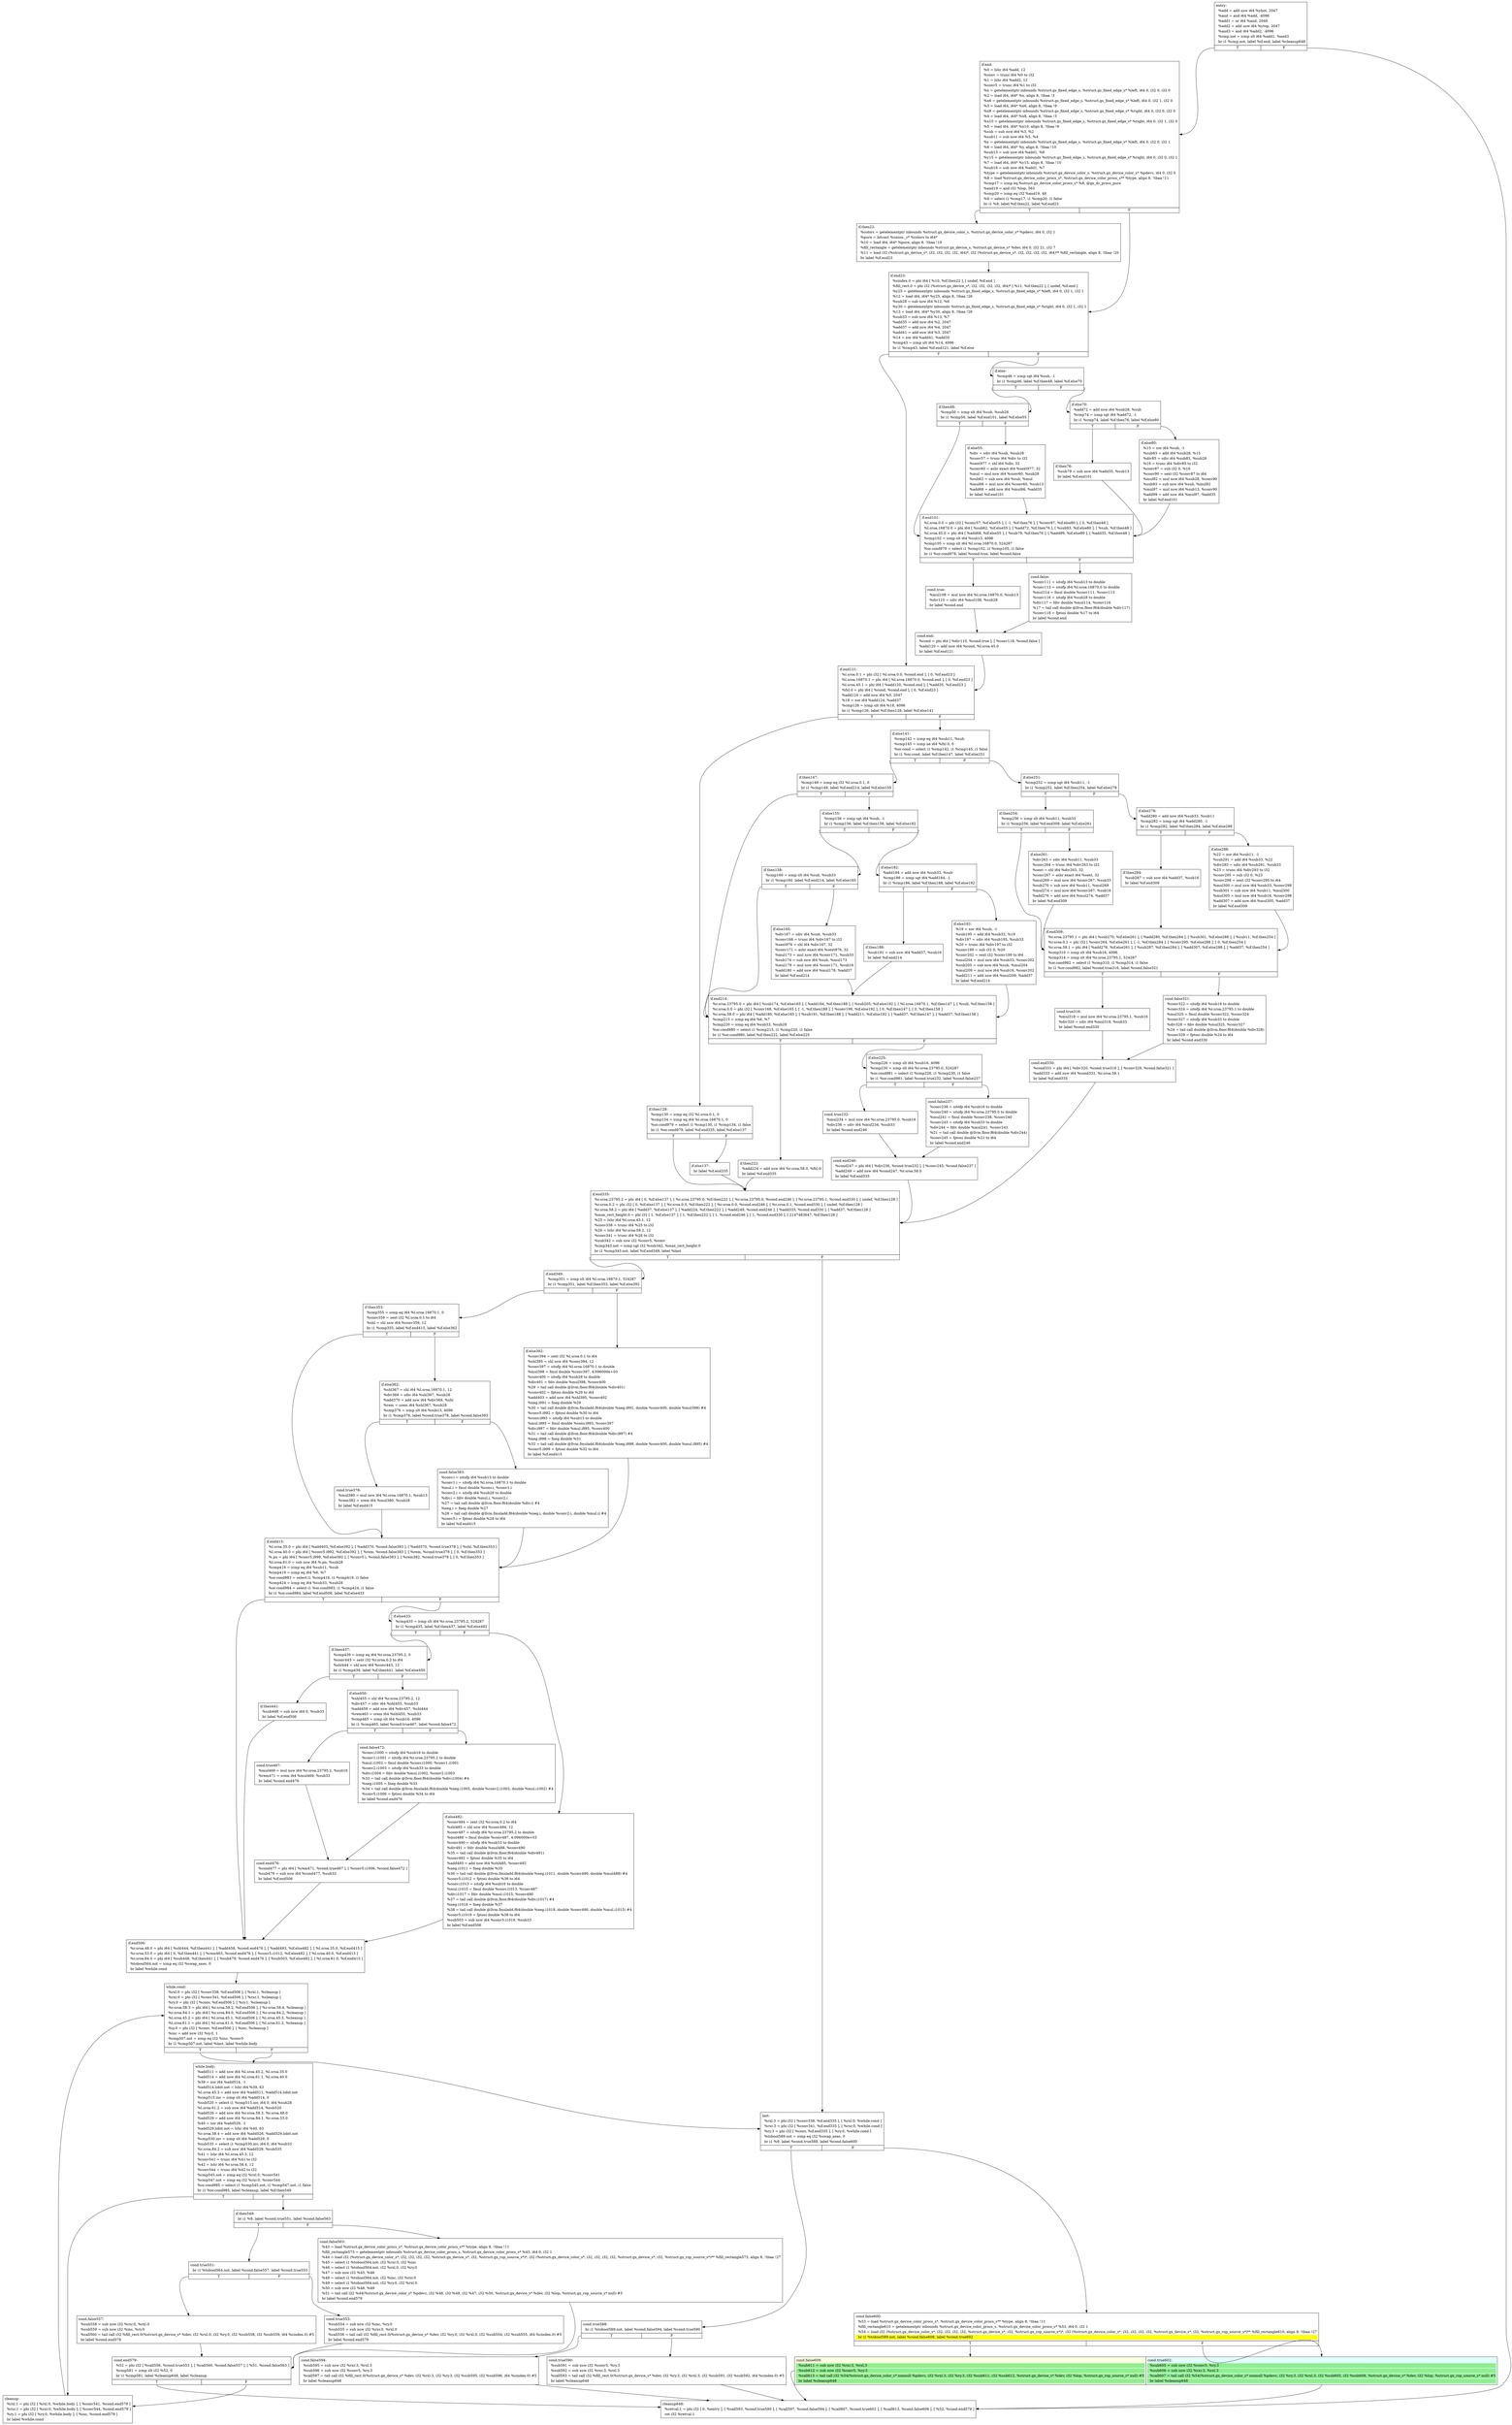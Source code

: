 digraph {
m_bb0 [shape = none, label  = <<table border="0" cellspacing="0">
<tr><td port="f1" border="1" colspan="2"><table bgcolor="LightYellow" border="0">
<tr><td align="left">cond.false608:</td></tr>
<tr><td bgcolor="lightgreen" align="left">  %sub611 = sub nsw i32 %rxr.3, %rxl.3</td></tr>
<tr><td bgcolor="lightgreen" align="left">  %sub612 = sub nsw i32 %conv5, %ry.3</td></tr>
<tr><td bgcolor="lightgreen" align="left">  %call613 = tail call i32 %54(%struct.gx_device_color_s* nonnull %pdevc, i32 %rxl.3, i32 %ry.3, i32 %sub611, i32 %sub612, %struct.gx_device_s* %dev, i32 %lop, %struct.gx_rop_source_s* null) #5</td></tr>
<tr><td bgcolor="lightgreen" align="left">  br label %cleanup648</td></tr>
</table>
</td>
<td port="f2" border="1" colspan="2"><table bgcolor="LightCyan" border="0">
<tr><td align="left">cond.true602:</td></tr>
<tr><td bgcolor="lightgreen" align="left">  %sub605 = sub nsw i32 %conv5, %ry.3</td></tr>
<tr><td bgcolor="lightgreen" align="left">  %sub606 = sub nsw i32 %rxr.3, %rxl.3</td></tr>
<tr><td bgcolor="lightgreen" align="left">  %call607 = tail call i32 %54(%struct.gx_device_color_s* nonnull %pdevc, i32 %ry.3, i32 %rxl.3, i32 %sub605, i32 %sub606, %struct.gx_device_s* %dev, i32 %lop, %struct.gx_rop_source_s* null) #5</td></tr>
<tr><td bgcolor="lightgreen" align="left">  br label %cleanup648</td></tr>
</table>
</td></tr>
</table>> ]
f_bb0 [shape = none, label  = <<table  border="0" cellspacing="0">
<tr><td port="f" border="1" colspan="2"><table border="0">
<tr><td align="left">entry:</td></tr>
<tr><td align="left">  %add = add nsw i64 %ybot, 2047</td></tr>
<tr><td align="left">  %and = and i64 %add, -4096</td></tr>
<tr><td align="left">  %add1 = or i64 %and, 2048</td></tr>
<tr><td align="left">  %add2 = add nsw i64 %ytop, 2047</td></tr>
<tr><td align="left">  %and3 = and i64 %add2, -4096</td></tr>
<tr><td align="left">  %cmp.not = icmp slt i64 %add1, %and3</td></tr>
<tr><td align="left">  br i1 %cmp.not, label %if.end, label %cleanup648</td></tr>
</table>
</td></tr>
<tr><td border="1" port="fT">T</td><td border="1" port="fF">F</td></tr>
</table>> ]
f_bb1 [shape = none, label  = <<table  border="0" cellspacing="0">
<tr><td port="f" border="1" colspan="2"><table border="0">
<tr><td align="left">if.end:</td></tr>
<tr><td align="left">  %0 = lshr i64 %add, 12</td></tr>
<tr><td align="left">  %conv = trunc i64 %0 to i32</td></tr>
<tr><td align="left">  %1 = lshr i64 %add2, 12</td></tr>
<tr><td align="left">  %conv5 = trunc i64 %1 to i32</td></tr>
<tr><td align="left">  %x = getelementptr inbounds %struct.gs_fixed_edge_s, %struct.gs_fixed_edge_s* %left, i64 0, i32 0, i32 0</td></tr>
<tr><td align="left">  %2 = load i64, i64* %x, align 8, !tbaa !3</td></tr>
<tr><td align="left">  %x6 = getelementptr inbounds %struct.gs_fixed_edge_s, %struct.gs_fixed_edge_s* %left, i64 0, i32 1, i32 0</td></tr>
<tr><td align="left">  %3 = load i64, i64* %x6, align 8, !tbaa !9</td></tr>
<tr><td align="left">  %x8 = getelementptr inbounds %struct.gs_fixed_edge_s, %struct.gs_fixed_edge_s* %right, i64 0, i32 0, i32 0</td></tr>
<tr><td align="left">  %4 = load i64, i64* %x8, align 8, !tbaa !3</td></tr>
<tr><td align="left">  %x10 = getelementptr inbounds %struct.gs_fixed_edge_s, %struct.gs_fixed_edge_s* %right, i64 0, i32 1, i32 0</td></tr>
<tr><td align="left">  %5 = load i64, i64* %x10, align 8, !tbaa !9</td></tr>
<tr><td align="left">  %sub = sub nsw i64 %3, %2</td></tr>
<tr><td align="left">  %sub11 = sub nsw i64 %5, %4</td></tr>
<tr><td align="left">  %y = getelementptr inbounds %struct.gs_fixed_edge_s, %struct.gs_fixed_edge_s* %left, i64 0, i32 0, i32 1</td></tr>
<tr><td align="left">  %6 = load i64, i64* %y, align 8, !tbaa !10</td></tr>
<tr><td align="left">  %sub13 = sub nsw i64 %add1, %6</td></tr>
<tr><td align="left">  %y15 = getelementptr inbounds %struct.gs_fixed_edge_s, %struct.gs_fixed_edge_s* %right, i64 0, i32 0, i32 1</td></tr>
<tr><td align="left">  %7 = load i64, i64* %y15, align 8, !tbaa !10</td></tr>
<tr><td align="left">  %sub16 = sub nsw i64 %add1, %7</td></tr>
<tr><td align="left">  %type = getelementptr inbounds %struct.gx_device_color_s, %struct.gx_device_color_s* %pdevc, i64 0, i32 0</td></tr>
<tr><td align="left">  %8 = load %struct.gx_device_color_procs_s*, %struct.gx_device_color_procs_s** %type, align 8, !tbaa !11</td></tr>
<tr><td align="left">  %cmp17 = icmp eq %struct.gx_device_color_procs_s* %8, @gx_dc_procs_pure</td></tr>
<tr><td align="left">  %and19 = and i32 %lop, 563</td></tr>
<tr><td align="left">  %cmp20 = icmp eq i32 %and19, 48</td></tr>
<tr><td align="left">  %9 = select i1 %cmp17, i1 %cmp20, i1 false</td></tr>
<tr><td align="left">  br i1 %9, label %if.then22, label %if.end23</td></tr>
</table>
</td></tr>
<tr><td border="1" port="fT">T</td><td border="1" port="fF">F</td></tr>
</table>> ]
f_bb2 [shape = none, label  = <<table  border="0" cellspacing="0">
<tr><td port="f" border="1"><table border="0">
<tr><td align="left">if.then22:</td></tr>
<tr><td align="left">  %colors = getelementptr inbounds %struct.gx_device_color_s, %struct.gx_device_color_s* %pdevc, i64 0, i32 1</td></tr>
<tr><td align="left">  %pure = bitcast %union._c* %colors to i64*</td></tr>
<tr><td align="left">  %10 = load i64, i64* %pure, align 8, !tbaa !19</td></tr>
<tr><td align="left">  %fill_rectangle = getelementptr inbounds %struct.gx_device_s, %struct.gx_device_s* %dev, i64 0, i32 21, i32 7</td></tr>
<tr><td align="left">  %11 = load i32 (%struct.gx_device_s*, i32, i32, i32, i32, i64)*, i32 (%struct.gx_device_s*, i32, i32, i32, i32, i64)** %fill_rectangle, align 8, !tbaa !20</td></tr>
<tr><td align="left">  br label %if.end23</td></tr>
</table>
</td></tr>
</table>> ]
f_bb3 [shape = none, label  = <<table  border="0" cellspacing="0">
<tr><td port="f" border="1" colspan="2"><table border="0">
<tr><td align="left">if.end23:</td></tr>
<tr><td align="left">  %cindex.0 = phi i64 [ %10, %if.then22 ], [ undef, %if.end ]</td></tr>
<tr><td align="left">  %fill_rect.0 = phi i32 (%struct.gx_device_s*, i32, i32, i32, i32, i64)* [ %11, %if.then22 ], [ undef, %if.end ]</td></tr>
<tr><td align="left">  %y25 = getelementptr inbounds %struct.gs_fixed_edge_s, %struct.gs_fixed_edge_s* %left, i64 0, i32 1, i32 1</td></tr>
<tr><td align="left">  %12 = load i64, i64* %y25, align 8, !tbaa !26</td></tr>
<tr><td align="left">  %sub28 = sub nsw i64 %12, %6</td></tr>
<tr><td align="left">  %y30 = getelementptr inbounds %struct.gs_fixed_edge_s, %struct.gs_fixed_edge_s* %right, i64 0, i32 1, i32 1</td></tr>
<tr><td align="left">  %13 = load i64, i64* %y30, align 8, !tbaa !26</td></tr>
<tr><td align="left">  %sub33 = sub nsw i64 %13, %7</td></tr>
<tr><td align="left">  %add35 = add nsw i64 %2, 2047</td></tr>
<tr><td align="left">  %add37 = add nsw i64 %4, 2047</td></tr>
<tr><td align="left">  %add41 = add nsw i64 %3, 2047</td></tr>
<tr><td align="left">  %14 = xor i64 %add41, %add35</td></tr>
<tr><td align="left">  %cmp43 = icmp ult i64 %14, 4096</td></tr>
<tr><td align="left">  br i1 %cmp43, label %if.end121, label %if.else</td></tr>
</table>
</td></tr>
<tr><td border="1" port="fT">T</td><td border="1" port="fF">F</td></tr>
</table>> ]
f_bb4 [shape = none, label  = <<table  border="0" cellspacing="0">
<tr><td port="f" border="1" colspan="2"><table border="0">
<tr><td align="left">if.else:</td></tr>
<tr><td align="left">  %cmp46 = icmp sgt i64 %sub, -1</td></tr>
<tr><td align="left">  br i1 %cmp46, label %if.then48, label %if.else70</td></tr>
</table>
</td></tr>
<tr><td border="1" port="fT">T</td><td border="1" port="fF">F</td></tr>
</table>> ]
f_bb5 [shape = none, label  = <<table  border="0" cellspacing="0">
<tr><td port="f" border="1" colspan="2"><table border="0">
<tr><td align="left">if.then48:</td></tr>
<tr><td align="left">  %cmp50 = icmp slt i64 %sub, %sub28</td></tr>
<tr><td align="left">  br i1 %cmp50, label %if.end101, label %if.else55</td></tr>
</table>
</td></tr>
<tr><td border="1" port="fT">T</td><td border="1" port="fF">F</td></tr>
</table>> ]
f_bb6 [shape = none, label  = <<table  border="0" cellspacing="0">
<tr><td port="f" border="1"><table border="0">
<tr><td align="left">if.else55:</td></tr>
<tr><td align="left">  %div = sdiv i64 %sub, %sub28</td></tr>
<tr><td align="left">  %conv57 = trunc i64 %div to i32</td></tr>
<tr><td align="left">  %sext977 = shl i64 %div, 32</td></tr>
<tr><td align="left">  %conv60 = ashr exact i64 %sext977, 32</td></tr>
<tr><td align="left">  %mul = mul nsw i64 %conv60, %sub28</td></tr>
<tr><td align="left">  %sub62 = sub nsw i64 %sub, %mul</td></tr>
<tr><td align="left">  %mul66 = mul nsw i64 %conv60, %sub13</td></tr>
<tr><td align="left">  %add68 = add nsw i64 %mul66, %add35</td></tr>
<tr><td align="left">  br label %if.end101</td></tr>
</table>
</td></tr>
</table>> ]
f_bb7 [shape = none, label  = <<table  border="0" cellspacing="0">
<tr><td port="f" border="1" colspan="2"><table border="0">
<tr><td align="left">if.else70:</td></tr>
<tr><td align="left">  %add72 = add nsw i64 %sub28, %sub</td></tr>
<tr><td align="left">  %cmp74 = icmp sgt i64 %add72, -1</td></tr>
<tr><td align="left">  br i1 %cmp74, label %if.then76, label %if.else80</td></tr>
</table>
</td></tr>
<tr><td border="1" port="fT">T</td><td border="1" port="fF">F</td></tr>
</table>> ]
f_bb8 [shape = none, label  = <<table  border="0" cellspacing="0">
<tr><td port="f" border="1"><table border="0">
<tr><td align="left">if.then76:</td></tr>
<tr><td align="left">  %sub79 = sub nsw i64 %add35, %sub13</td></tr>
<tr><td align="left">  br label %if.end101</td></tr>
</table>
</td></tr>
</table>> ]
f_bb9 [shape = none, label  = <<table  border="0" cellspacing="0">
<tr><td port="f" border="1"><table border="0">
<tr><td align="left">if.else80:</td></tr>
<tr><td align="left">  %15 = xor i64 %sub, -1</td></tr>
<tr><td align="left">  %sub83 = add i64 %sub28, %15</td></tr>
<tr><td align="left">  %div85 = sdiv i64 %sub83, %sub28</td></tr>
<tr><td align="left">  %16 = trunc i64 %div85 to i32</td></tr>
<tr><td align="left">  %conv87 = sub i32 0, %16</td></tr>
<tr><td align="left">  %conv90 = sext i32 %conv87 to i64</td></tr>
<tr><td align="left">  %mul92 = mul nsw i64 %sub28, %conv90</td></tr>
<tr><td align="left">  %sub93 = sub nsw i64 %sub, %mul92</td></tr>
<tr><td align="left">  %mul97 = mul nsw i64 %sub13, %conv90</td></tr>
<tr><td align="left">  %add99 = add nsw i64 %mul97, %add35</td></tr>
<tr><td align="left">  br label %if.end101</td></tr>
</table>
</td></tr>
</table>> ]
f_bb10 [shape = none, label  = <<table  border="0" cellspacing="0">
<tr><td port="f" border="1" colspan="2"><table border="0">
<tr><td align="left">if.end101:</td></tr>
<tr><td align="left">  %l.sroa.0.0 = phi i32 [ %conv57, %if.else55 ], [ -1, %if.then76 ], [ %conv87, %if.else80 ], [ 0, %if.then48 ]</td></tr>
<tr><td align="left">  %l.sroa.16870.0 = phi i64 [ %sub62, %if.else55 ], [ %add72, %if.then76 ], [ %sub93, %if.else80 ], [ %sub, %if.then48 ]</td></tr>
<tr><td align="left">  %l.sroa.45.0 = phi i64 [ %add68, %if.else55 ], [ %sub79, %if.then76 ], [ %add99, %if.else80 ], [ %add35, %if.then48 ]</td></tr>
<tr><td align="left">  %cmp102 = icmp slt i64 %sub13, 4096</td></tr>
<tr><td align="left">  %cmp105 = icmp slt i64 %l.sroa.16870.0, 524287</td></tr>
<tr><td align="left">  %or.cond978 = select i1 %cmp102, i1 %cmp105, i1 false</td></tr>
<tr><td align="left">  br i1 %or.cond978, label %cond.true, label %cond.false</td></tr>
</table>
</td></tr>
<tr><td border="1" port="fT">T</td><td border="1" port="fF">F</td></tr>
</table>> ]
f_bb11 [shape = none, label  = <<table  border="0" cellspacing="0">
<tr><td port="f" border="1"><table border="0">
<tr><td align="left">cond.true:</td></tr>
<tr><td align="left">  %mul108 = mul nsw i64 %l.sroa.16870.0, %sub13</td></tr>
<tr><td align="left">  %div110 = sdiv i64 %mul108, %sub28</td></tr>
<tr><td align="left">  br label %cond.end</td></tr>
</table>
</td></tr>
</table>> ]
f_bb12 [shape = none, label  = <<table  border="0" cellspacing="0">
<tr><td port="f" border="1"><table border="0">
<tr><td align="left">cond.false:</td></tr>
<tr><td align="left">  %conv111 = sitofp i64 %sub13 to double</td></tr>
<tr><td align="left">  %conv113 = sitofp i64 %l.sroa.16870.0 to double</td></tr>
<tr><td align="left">  %mul114 = fmul double %conv111, %conv113</td></tr>
<tr><td align="left">  %conv116 = sitofp i64 %sub28 to double</td></tr>
<tr><td align="left">  %div117 = fdiv double %mul114, %conv116</td></tr>
<tr><td align="left">  %17 = tail call double @llvm.floor.f64(double %div117)</td></tr>
<tr><td align="left">  %conv118 = fptosi double %17 to i64</td></tr>
<tr><td align="left">  br label %cond.end</td></tr>
</table>
</td></tr>
</table>> ]
f_bb13 [shape = none, label  = <<table  border="0" cellspacing="0">
<tr><td port="f" border="1"><table border="0">
<tr><td align="left">cond.end:</td></tr>
<tr><td align="left">  %cond = phi i64 [ %div110, %cond.true ], [ %conv118, %cond.false ]</td></tr>
<tr><td align="left">  %add120 = add nsw i64 %cond, %l.sroa.45.0</td></tr>
<tr><td align="left">  br label %if.end121</td></tr>
</table>
</td></tr>
</table>> ]
f_bb14 [shape = none, label  = <<table  border="0" cellspacing="0">
<tr><td port="f" border="1" colspan="2"><table border="0">
<tr><td align="left">if.end121:</td></tr>
<tr><td align="left">  %l.sroa.0.1 = phi i32 [ %l.sroa.0.0, %cond.end ], [ 0, %if.end23 ]</td></tr>
<tr><td align="left">  %l.sroa.16870.1 = phi i64 [ %l.sroa.16870.0, %cond.end ], [ 0, %if.end23 ]</td></tr>
<tr><td align="left">  %l.sroa.45.1 = phi i64 [ %add120, %cond.end ], [ %add35, %if.end23 ]</td></tr>
<tr><td align="left">  %fxl.0 = phi i64 [ %cond, %cond.end ], [ 0, %if.end23 ]</td></tr>
<tr><td align="left">  %add124 = add nsw i64 %5, 2047</td></tr>
<tr><td align="left">  %18 = xor i64 %add124, %add37</td></tr>
<tr><td align="left">  %cmp126 = icmp ult i64 %18, 4096</td></tr>
<tr><td align="left">  br i1 %cmp126, label %if.then128, label %if.else141</td></tr>
</table>
</td></tr>
<tr><td border="1" port="fT">T</td><td border="1" port="fF">F</td></tr>
</table>> ]
f_bb15 [shape = none, label  = <<table  border="0" cellspacing="0">
<tr><td port="f" border="1" colspan="2"><table border="0">
<tr><td align="left">if.then128:</td></tr>
<tr><td align="left">  %cmp130 = icmp eq i32 %l.sroa.0.1, 0</td></tr>
<tr><td align="left">  %cmp134 = icmp eq i64 %l.sroa.16870.1, 0</td></tr>
<tr><td align="left">  %or.cond979 = select i1 %cmp130, i1 %cmp134, i1 false</td></tr>
<tr><td align="left">  br i1 %or.cond979, label %if.end335, label %if.else137</td></tr>
</table>
</td></tr>
<tr><td border="1" port="fT">T</td><td border="1" port="fF">F</td></tr>
</table>> ]
f_bb16 [shape = none, label  = <<table  border="0" cellspacing="0">
<tr><td port="f" border="1"><table border="0">
<tr><td align="left">if.else137:</td></tr>
<tr><td align="left">  br label %if.end335</td></tr>
</table>
</td></tr>
</table>> ]
f_bb17 [shape = none, label  = <<table  border="0" cellspacing="0">
<tr><td port="f" border="1" colspan="2"><table border="0">
<tr><td align="left">if.else141:</td></tr>
<tr><td align="left">  %cmp142 = icmp eq i64 %sub11, %sub</td></tr>
<tr><td align="left">  %cmp145 = icmp ne i64 %fxl.0, 0</td></tr>
<tr><td align="left">  %or.cond = select i1 %cmp142, i1 %cmp145, i1 false</td></tr>
<tr><td align="left">  br i1 %or.cond, label %if.then147, label %if.else251</td></tr>
</table>
</td></tr>
<tr><td border="1" port="fT">T</td><td border="1" port="fF">F</td></tr>
</table>> ]
f_bb18 [shape = none, label  = <<table  border="0" cellspacing="0">
<tr><td port="f" border="1" colspan="2"><table border="0">
<tr><td align="left">if.then147:</td></tr>
<tr><td align="left">  %cmp149 = icmp eq i32 %l.sroa.0.1, 0</td></tr>
<tr><td align="left">  br i1 %cmp149, label %if.end214, label %if.else155</td></tr>
</table>
</td></tr>
<tr><td border="1" port="fT">T</td><td border="1" port="fF">F</td></tr>
</table>> ]
f_bb19 [shape = none, label  = <<table  border="0" cellspacing="0">
<tr><td port="f" border="1" colspan="2"><table border="0">
<tr><td align="left">if.else155:</td></tr>
<tr><td align="left">  %cmp156 = icmp sgt i64 %sub, -1</td></tr>
<tr><td align="left">  br i1 %cmp156, label %if.then158, label %if.else182</td></tr>
</table>
</td></tr>
<tr><td border="1" port="fT">T</td><td border="1" port="fF">F</td></tr>
</table>> ]
f_bb20 [shape = none, label  = <<table  border="0" cellspacing="0">
<tr><td port="f" border="1" colspan="2"><table border="0">
<tr><td align="left">if.then158:</td></tr>
<tr><td align="left">  %cmp160 = icmp slt i64 %sub, %sub33</td></tr>
<tr><td align="left">  br i1 %cmp160, label %if.end214, label %if.else165</td></tr>
</table>
</td></tr>
<tr><td border="1" port="fT">T</td><td border="1" port="fF">F</td></tr>
</table>> ]
f_bb21 [shape = none, label  = <<table  border="0" cellspacing="0">
<tr><td port="f" border="1"><table border="0">
<tr><td align="left">if.else165:</td></tr>
<tr><td align="left">  %div167 = sdiv i64 %sub, %sub33</td></tr>
<tr><td align="left">  %conv168 = trunc i64 %div167 to i32</td></tr>
<tr><td align="left">  %sext976 = shl i64 %div167, 32</td></tr>
<tr><td align="left">  %conv171 = ashr exact i64 %sext976, 32</td></tr>
<tr><td align="left">  %mul173 = mul nsw i64 %conv171, %sub33</td></tr>
<tr><td align="left">  %sub174 = sub nsw i64 %sub, %mul173</td></tr>
<tr><td align="left">  %mul178 = mul nsw i64 %conv171, %sub16</td></tr>
<tr><td align="left">  %add180 = add nsw i64 %mul178, %add37</td></tr>
<tr><td align="left">  br label %if.end214</td></tr>
</table>
</td></tr>
</table>> ]
f_bb22 [shape = none, label  = <<table  border="0" cellspacing="0">
<tr><td port="f" border="1" colspan="2"><table border="0">
<tr><td align="left">if.else182:</td></tr>
<tr><td align="left">  %add184 = add nsw i64 %sub33, %sub</td></tr>
<tr><td align="left">  %cmp186 = icmp sgt i64 %add184, -1</td></tr>
<tr><td align="left">  br i1 %cmp186, label %if.then188, label %if.else192</td></tr>
</table>
</td></tr>
<tr><td border="1" port="fT">T</td><td border="1" port="fF">F</td></tr>
</table>> ]
f_bb23 [shape = none, label  = <<table  border="0" cellspacing="0">
<tr><td port="f" border="1"><table border="0">
<tr><td align="left">if.then188:</td></tr>
<tr><td align="left">  %sub191 = sub nsw i64 %add37, %sub16</td></tr>
<tr><td align="left">  br label %if.end214</td></tr>
</table>
</td></tr>
</table>> ]
f_bb24 [shape = none, label  = <<table  border="0" cellspacing="0">
<tr><td port="f" border="1"><table border="0">
<tr><td align="left">if.else192:</td></tr>
<tr><td align="left">  %19 = xor i64 %sub, -1</td></tr>
<tr><td align="left">  %sub195 = add i64 %sub33, %19</td></tr>
<tr><td align="left">  %div197 = sdiv i64 %sub195, %sub33</td></tr>
<tr><td align="left">  %20 = trunc i64 %div197 to i32</td></tr>
<tr><td align="left">  %conv199 = sub i32 0, %20</td></tr>
<tr><td align="left">  %conv202 = sext i32 %conv199 to i64</td></tr>
<tr><td align="left">  %mul204 = mul nsw i64 %sub33, %conv202</td></tr>
<tr><td align="left">  %sub205 = sub nsw i64 %sub, %mul204</td></tr>
<tr><td align="left">  %mul209 = mul nsw i64 %sub16, %conv202</td></tr>
<tr><td align="left">  %add211 = add nsw i64 %mul209, %add37</td></tr>
<tr><td align="left">  br label %if.end214</td></tr>
</table>
</td></tr>
</table>> ]
f_bb25 [shape = none, label  = <<table  border="0" cellspacing="0">
<tr><td port="f" border="1" colspan="2"><table border="0">
<tr><td align="left">if.end214:</td></tr>
<tr><td align="left">  %r.sroa.23795.0 = phi i64 [ %sub174, %if.else165 ], [ %add184, %if.then188 ], [ %sub205, %if.else192 ], [ %l.sroa.16870.1, %if.then147 ], [ %sub, %if.then158 ]</td></tr>
<tr><td align="left">  %r.sroa.0.0 = phi i32 [ %conv168, %if.else165 ], [ -1, %if.then188 ], [ %conv199, %if.else192 ], [ 0, %if.then147 ], [ 0, %if.then158 ]</td></tr>
<tr><td align="left">  %r.sroa.58.0 = phi i64 [ %add180, %if.else165 ], [ %sub191, %if.then188 ], [ %add211, %if.else192 ], [ %add37, %if.then147 ], [ %add37, %if.then158 ]</td></tr>
<tr><td align="left">  %cmp215 = icmp eq i64 %6, %7</td></tr>
<tr><td align="left">  %cmp220 = icmp eq i64 %sub33, %sub28</td></tr>
<tr><td align="left">  %or.cond980 = select i1 %cmp215, i1 %cmp220, i1 false</td></tr>
<tr><td align="left">  br i1 %or.cond980, label %if.then222, label %if.else225</td></tr>
</table>
</td></tr>
<tr><td border="1" port="fT">T</td><td border="1" port="fF">F</td></tr>
</table>> ]
f_bb26 [shape = none, label  = <<table  border="0" cellspacing="0">
<tr><td port="f" border="1"><table border="0">
<tr><td align="left">if.then222:</td></tr>
<tr><td align="left">  %add224 = add nsw i64 %r.sroa.58.0, %fxl.0</td></tr>
<tr><td align="left">  br label %if.end335</td></tr>
</table>
</td></tr>
</table>> ]
f_bb27 [shape = none, label  = <<table  border="0" cellspacing="0">
<tr><td port="f" border="1" colspan="2"><table border="0">
<tr><td align="left">if.else225:</td></tr>
<tr><td align="left">  %cmp226 = icmp slt i64 %sub16, 4096</td></tr>
<tr><td align="left">  %cmp230 = icmp slt i64 %r.sroa.23795.0, 524287</td></tr>
<tr><td align="left">  %or.cond981 = select i1 %cmp226, i1 %cmp230, i1 false</td></tr>
<tr><td align="left">  br i1 %or.cond981, label %cond.true232, label %cond.false237</td></tr>
</table>
</td></tr>
<tr><td border="1" port="fT">T</td><td border="1" port="fF">F</td></tr>
</table>> ]
f_bb28 [shape = none, label  = <<table  border="0" cellspacing="0">
<tr><td port="f" border="1"><table border="0">
<tr><td align="left">cond.true232:</td></tr>
<tr><td align="left">  %mul234 = mul nsw i64 %r.sroa.23795.0, %sub16</td></tr>
<tr><td align="left">  %div236 = sdiv i64 %mul234, %sub33</td></tr>
<tr><td align="left">  br label %cond.end246</td></tr>
</table>
</td></tr>
</table>> ]
f_bb29 [shape = none, label  = <<table  border="0" cellspacing="0">
<tr><td port="f" border="1"><table border="0">
<tr><td align="left">cond.false237:</td></tr>
<tr><td align="left">  %conv238 = sitofp i64 %sub16 to double</td></tr>
<tr><td align="left">  %conv240 = sitofp i64 %r.sroa.23795.0 to double</td></tr>
<tr><td align="left">  %mul241 = fmul double %conv238, %conv240</td></tr>
<tr><td align="left">  %conv243 = sitofp i64 %sub33 to double</td></tr>
<tr><td align="left">  %div244 = fdiv double %mul241, %conv243</td></tr>
<tr><td align="left">  %21 = tail call double @llvm.floor.f64(double %div244)</td></tr>
<tr><td align="left">  %conv245 = fptosi double %21 to i64</td></tr>
<tr><td align="left">  br label %cond.end246</td></tr>
</table>
</td></tr>
</table>> ]
f_bb30 [shape = none, label  = <<table  border="0" cellspacing="0">
<tr><td port="f" border="1"><table border="0">
<tr><td align="left">cond.end246:</td></tr>
<tr><td align="left">  %cond247 = phi i64 [ %div236, %cond.true232 ], [ %conv245, %cond.false237 ]</td></tr>
<tr><td align="left">  %add249 = add nsw i64 %cond247, %r.sroa.58.0</td></tr>
<tr><td align="left">  br label %if.end335</td></tr>
</table>
</td></tr>
</table>> ]
f_bb31 [shape = none, label  = <<table  border="0" cellspacing="0">
<tr><td port="f" border="1" colspan="2"><table border="0">
<tr><td align="left">if.else251:</td></tr>
<tr><td align="left">  %cmp252 = icmp sgt i64 %sub11, -1</td></tr>
<tr><td align="left">  br i1 %cmp252, label %if.then254, label %if.else278</td></tr>
</table>
</td></tr>
<tr><td border="1" port="fT">T</td><td border="1" port="fF">F</td></tr>
</table>> ]
f_bb32 [shape = none, label  = <<table  border="0" cellspacing="0">
<tr><td port="f" border="1" colspan="2"><table border="0">
<tr><td align="left">if.then254:</td></tr>
<tr><td align="left">  %cmp256 = icmp slt i64 %sub11, %sub33</td></tr>
<tr><td align="left">  br i1 %cmp256, label %if.end309, label %if.else261</td></tr>
</table>
</td></tr>
<tr><td border="1" port="fT">T</td><td border="1" port="fF">F</td></tr>
</table>> ]
f_bb33 [shape = none, label  = <<table  border="0" cellspacing="0">
<tr><td port="f" border="1"><table border="0">
<tr><td align="left">if.else261:</td></tr>
<tr><td align="left">  %div263 = sdiv i64 %sub11, %sub33</td></tr>
<tr><td align="left">  %conv264 = trunc i64 %div263 to i32</td></tr>
<tr><td align="left">  %sext = shl i64 %div263, 32</td></tr>
<tr><td align="left">  %conv267 = ashr exact i64 %sext, 32</td></tr>
<tr><td align="left">  %mul269 = mul nsw i64 %conv267, %sub33</td></tr>
<tr><td align="left">  %sub270 = sub nsw i64 %sub11, %mul269</td></tr>
<tr><td align="left">  %mul274 = mul nsw i64 %conv267, %sub16</td></tr>
<tr><td align="left">  %add276 = add nsw i64 %mul274, %add37</td></tr>
<tr><td align="left">  br label %if.end309</td></tr>
</table>
</td></tr>
</table>> ]
f_bb34 [shape = none, label  = <<table  border="0" cellspacing="0">
<tr><td port="f" border="1" colspan="2"><table border="0">
<tr><td align="left">if.else278:</td></tr>
<tr><td align="left">  %add280 = add nsw i64 %sub33, %sub11</td></tr>
<tr><td align="left">  %cmp282 = icmp sgt i64 %add280, -1</td></tr>
<tr><td align="left">  br i1 %cmp282, label %if.then284, label %if.else288</td></tr>
</table>
</td></tr>
<tr><td border="1" port="fT">T</td><td border="1" port="fF">F</td></tr>
</table>> ]
f_bb35 [shape = none, label  = <<table  border="0" cellspacing="0">
<tr><td port="f" border="1"><table border="0">
<tr><td align="left">if.then284:</td></tr>
<tr><td align="left">  %sub287 = sub nsw i64 %add37, %sub16</td></tr>
<tr><td align="left">  br label %if.end309</td></tr>
</table>
</td></tr>
</table>> ]
f_bb36 [shape = none, label  = <<table  border="0" cellspacing="0">
<tr><td port="f" border="1"><table border="0">
<tr><td align="left">if.else288:</td></tr>
<tr><td align="left">  %22 = xor i64 %sub11, -1</td></tr>
<tr><td align="left">  %sub291 = add i64 %sub33, %22</td></tr>
<tr><td align="left">  %div293 = sdiv i64 %sub291, %sub33</td></tr>
<tr><td align="left">  %23 = trunc i64 %div293 to i32</td></tr>
<tr><td align="left">  %conv295 = sub i32 0, %23</td></tr>
<tr><td align="left">  %conv298 = sext i32 %conv295 to i64</td></tr>
<tr><td align="left">  %mul300 = mul nsw i64 %sub33, %conv298</td></tr>
<tr><td align="left">  %sub301 = sub nsw i64 %sub11, %mul300</td></tr>
<tr><td align="left">  %mul305 = mul nsw i64 %sub16, %conv298</td></tr>
<tr><td align="left">  %add307 = add nsw i64 %mul305, %add37</td></tr>
<tr><td align="left">  br label %if.end309</td></tr>
</table>
</td></tr>
</table>> ]
f_bb37 [shape = none, label  = <<table  border="0" cellspacing="0">
<tr><td port="f" border="1" colspan="2"><table border="0">
<tr><td align="left">if.end309:</td></tr>
<tr><td align="left">  %r.sroa.23795.1 = phi i64 [ %sub270, %if.else261 ], [ %add280, %if.then284 ], [ %sub301, %if.else288 ], [ %sub11, %if.then254 ]</td></tr>
<tr><td align="left">  %r.sroa.0.1 = phi i32 [ %conv264, %if.else261 ], [ -1, %if.then284 ], [ %conv295, %if.else288 ], [ 0, %if.then254 ]</td></tr>
<tr><td align="left">  %r.sroa.58.1 = phi i64 [ %add276, %if.else261 ], [ %sub287, %if.then284 ], [ %add307, %if.else288 ], [ %add37, %if.then254 ]</td></tr>
<tr><td align="left">  %cmp310 = icmp slt i64 %sub16, 4096</td></tr>
<tr><td align="left">  %cmp314 = icmp slt i64 %r.sroa.23795.1, 524287</td></tr>
<tr><td align="left">  %or.cond982 = select i1 %cmp310, i1 %cmp314, i1 false</td></tr>
<tr><td align="left">  br i1 %or.cond982, label %cond.true316, label %cond.false321</td></tr>
</table>
</td></tr>
<tr><td border="1" port="fT">T</td><td border="1" port="fF">F</td></tr>
</table>> ]
f_bb38 [shape = none, label  = <<table  border="0" cellspacing="0">
<tr><td port="f" border="1"><table border="0">
<tr><td align="left">cond.true316:</td></tr>
<tr><td align="left">  %mul318 = mul nsw i64 %r.sroa.23795.1, %sub16</td></tr>
<tr><td align="left">  %div320 = sdiv i64 %mul318, %sub33</td></tr>
<tr><td align="left">  br label %cond.end330</td></tr>
</table>
</td></tr>
</table>> ]
f_bb39 [shape = none, label  = <<table  border="0" cellspacing="0">
<tr><td port="f" border="1"><table border="0">
<tr><td align="left">cond.false321:</td></tr>
<tr><td align="left">  %conv322 = sitofp i64 %sub16 to double</td></tr>
<tr><td align="left">  %conv324 = sitofp i64 %r.sroa.23795.1 to double</td></tr>
<tr><td align="left">  %mul325 = fmul double %conv322, %conv324</td></tr>
<tr><td align="left">  %conv327 = sitofp i64 %sub33 to double</td></tr>
<tr><td align="left">  %div328 = fdiv double %mul325, %conv327</td></tr>
<tr><td align="left">  %24 = tail call double @llvm.floor.f64(double %div328)</td></tr>
<tr><td align="left">  %conv329 = fptosi double %24 to i64</td></tr>
<tr><td align="left">  br label %cond.end330</td></tr>
</table>
</td></tr>
</table>> ]
f_bb40 [shape = none, label  = <<table  border="0" cellspacing="0">
<tr><td port="f" border="1"><table border="0">
<tr><td align="left">cond.end330:</td></tr>
<tr><td align="left">  %cond331 = phi i64 [ %div320, %cond.true316 ], [ %conv329, %cond.false321 ]</td></tr>
<tr><td align="left">  %add333 = add nsw i64 %cond331, %r.sroa.58.1</td></tr>
<tr><td align="left">  br label %if.end335</td></tr>
</table>
</td></tr>
</table>> ]
f_bb41 [shape = none, label  = <<table  border="0" cellspacing="0">
<tr><td port="f" border="1" colspan="2"><table border="0">
<tr><td align="left">if.end335:</td></tr>
<tr><td align="left">  %r.sroa.23795.2 = phi i64 [ 0, %if.else137 ], [ %r.sroa.23795.0, %if.then222 ], [ %r.sroa.23795.0, %cond.end246 ], [ %r.sroa.23795.1, %cond.end330 ], [ undef, %if.then128 ]</td></tr>
<tr><td align="left">  %r.sroa.0.2 = phi i32 [ 0, %if.else137 ], [ %r.sroa.0.0, %if.then222 ], [ %r.sroa.0.0, %cond.end246 ], [ %r.sroa.0.1, %cond.end330 ], [ undef, %if.then128 ]</td></tr>
<tr><td align="left">  %r.sroa.58.2 = phi i64 [ %add37, %if.else137 ], [ %add224, %if.then222 ], [ %add249, %cond.end246 ], [ %add333, %cond.end330 ], [ %add37, %if.then128 ]</td></tr>
<tr><td align="left">  %max_rect_height.0 = phi i32 [ 1, %if.else137 ], [ 1, %if.then222 ], [ 1, %cond.end246 ], [ 1, %cond.end330 ], [ 2147483647, %if.then128 ]</td></tr>
<tr><td align="left">  %25 = lshr i64 %l.sroa.45.1, 12</td></tr>
<tr><td align="left">  %conv338 = trunc i64 %25 to i32</td></tr>
<tr><td align="left">  %26 = lshr i64 %r.sroa.58.2, 12</td></tr>
<tr><td align="left">  %conv341 = trunc i64 %26 to i32</td></tr>
<tr><td align="left">  %sub342 = sub nsw i32 %conv5, %conv</td></tr>
<tr><td align="left">  %cmp343.not = icmp sgt i32 %sub342, %max_rect_height.0</td></tr>
<tr><td align="left">  br i1 %cmp343.not, label %if.end349, label %last</td></tr>
</table>
</td></tr>
<tr><td border="1" port="fT">T</td><td border="1" port="fF">F</td></tr>
</table>> ]
f_bb42 [shape = none, label  = <<table  border="0" cellspacing="0">
<tr><td port="f" border="1" colspan="2"><table border="0">
<tr><td align="left">if.end349:</td></tr>
<tr><td align="left">  %cmp351 = icmp slt i64 %l.sroa.16870.1, 524287</td></tr>
<tr><td align="left">  br i1 %cmp351, label %if.then353, label %if.else392</td></tr>
</table>
</td></tr>
<tr><td border="1" port="fT">T</td><td border="1" port="fF">F</td></tr>
</table>> ]
f_bb43 [shape = none, label  = <<table  border="0" cellspacing="0">
<tr><td port="f" border="1" colspan="2"><table border="0">
<tr><td align="left">if.then353:</td></tr>
<tr><td align="left">  %cmp355 = icmp eq i64 %l.sroa.16870.1, 0</td></tr>
<tr><td align="left">  %conv359 = sext i32 %l.sroa.0.1 to i64</td></tr>
<tr><td align="left">  %shl = shl nsw i64 %conv359, 12</td></tr>
<tr><td align="left">  br i1 %cmp355, label %if.end415, label %if.else362</td></tr>
</table>
</td></tr>
<tr><td border="1" port="fT">T</td><td border="1" port="fF">F</td></tr>
</table>> ]
f_bb44 [shape = none, label  = <<table  border="0" cellspacing="0">
<tr><td port="f" border="1" colspan="2"><table border="0">
<tr><td align="left">if.else362:</td></tr>
<tr><td align="left">  %shl367 = shl i64 %l.sroa.16870.1, 12</td></tr>
<tr><td align="left">  %div369 = sdiv i64 %shl367, %sub28</td></tr>
<tr><td align="left">  %add370 = add nsw i64 %div369, %shl</td></tr>
<tr><td align="left">  %rem = srem i64 %shl367, %sub28</td></tr>
<tr><td align="left">  %cmp376 = icmp slt i64 %sub13, 4096</td></tr>
<tr><td align="left">  br i1 %cmp376, label %cond.true378, label %cond.false383</td></tr>
</table>
</td></tr>
<tr><td border="1" port="fT">T</td><td border="1" port="fF">F</td></tr>
</table>> ]
f_bb45 [shape = none, label  = <<table  border="0" cellspacing="0">
<tr><td port="f" border="1"><table border="0">
<tr><td align="left">cond.true378:</td></tr>
<tr><td align="left">  %mul380 = mul nsw i64 %l.sroa.16870.1, %sub13</td></tr>
<tr><td align="left">  %rem382 = srem i64 %mul380, %sub28</td></tr>
<tr><td align="left">  br label %if.end415</td></tr>
</table>
</td></tr>
</table>> ]
f_bb46 [shape = none, label  = <<table  border="0" cellspacing="0">
<tr><td port="f" border="1"><table border="0">
<tr><td align="left">cond.false383:</td></tr>
<tr><td align="left">  %conv.i = sitofp i64 %sub13 to double</td></tr>
<tr><td align="left">  %conv1.i = sitofp i64 %l.sroa.16870.1 to double</td></tr>
<tr><td align="left">  %mul.i = fmul double %conv.i, %conv1.i</td></tr>
<tr><td align="left">  %conv2.i = sitofp i64 %sub28 to double</td></tr>
<tr><td align="left">  %div.i = fdiv double %mul.i, %conv2.i</td></tr>
<tr><td align="left">  %27 = tail call double @llvm.floor.f64(double %div.i) #4</td></tr>
<tr><td align="left">  %neg.i = fneg double %27</td></tr>
<tr><td align="left">  %28 = tail call double @llvm.fmuladd.f64(double %neg.i, double %conv2.i, double %mul.i) #4</td></tr>
<tr><td align="left">  %conv5.i = fptosi double %28 to i64</td></tr>
<tr><td align="left">  br label %if.end415</td></tr>
</table>
</td></tr>
</table>> ]
f_bb47 [shape = none, label  = <<table  border="0" cellspacing="0">
<tr><td port="f" border="1"><table border="0">
<tr><td align="left">if.else392:</td></tr>
<tr><td align="left">  %conv394 = sext i32 %l.sroa.0.1 to i64</td></tr>
<tr><td align="left">  %shl395 = shl nsw i64 %conv394, 12</td></tr>
<tr><td align="left">  %conv397 = sitofp i64 %l.sroa.16870.1 to double</td></tr>
<tr><td align="left">  %mul398 = fmul double %conv397, 4.096000e+03</td></tr>
<tr><td align="left">  %conv400 = sitofp i64 %sub28 to double</td></tr>
<tr><td align="left">  %div401 = fdiv double %mul398, %conv400</td></tr>
<tr><td align="left">  %29 = tail call double @llvm.floor.f64(double %div401)</td></tr>
<tr><td align="left">  %conv402 = fptosi double %29 to i64</td></tr>
<tr><td align="left">  %add403 = add nsw i64 %shl395, %conv402</td></tr>
<tr><td align="left">  %neg.i991 = fneg double %29</td></tr>
<tr><td align="left">  %30 = tail call double @llvm.fmuladd.f64(double %neg.i991, double %conv400, double %mul398) #4</td></tr>
<tr><td align="left">  %conv5.i992 = fptosi double %30 to i64</td></tr>
<tr><td align="left">  %conv.i993 = sitofp i64 %sub13 to double</td></tr>
<tr><td align="left">  %mul.i995 = fmul double %conv.i993, %conv397</td></tr>
<tr><td align="left">  %div.i997 = fdiv double %mul.i995, %conv400</td></tr>
<tr><td align="left">  %31 = tail call double @llvm.floor.f64(double %div.i997) #4</td></tr>
<tr><td align="left">  %neg.i998 = fneg double %31</td></tr>
<tr><td align="left">  %32 = tail call double @llvm.fmuladd.f64(double %neg.i998, double %conv400, double %mul.i995) #4</td></tr>
<tr><td align="left">  %conv5.i999 = fptosi double %32 to i64</td></tr>
<tr><td align="left">  br label %if.end415</td></tr>
</table>
</td></tr>
</table>> ]
f_bb48 [shape = none, label  = <<table  border="0" cellspacing="0">
<tr><td port="f" border="1" colspan="2"><table border="0">
<tr><td align="left">if.end415:</td></tr>
<tr><td align="left">  %l.sroa.35.0 = phi i64 [ %add403, %if.else392 ], [ %add370, %cond.false383 ], [ %add370, %cond.true378 ], [ %shl, %if.then353 ]</td></tr>
<tr><td align="left">  %l.sroa.40.0 = phi i64 [ %conv5.i992, %if.else392 ], [ %rem, %cond.false383 ], [ %rem, %cond.true378 ], [ 0, %if.then353 ]</td></tr>
<tr><td align="left">  %.pn = phi i64 [ %conv5.i999, %if.else392 ], [ %conv5.i, %cond.false383 ], [ %rem382, %cond.true378 ], [ 0, %if.then353 ]</td></tr>
<tr><td align="left">  %l.sroa.61.0 = sub nsw i64 %.pn, %sub28</td></tr>
<tr><td align="left">  %cmp416 = icmp eq i64 %sub11, %sub</td></tr>
<tr><td align="left">  %cmp419 = icmp eq i64 %6, %7</td></tr>
<tr><td align="left">  %or.cond983 = select i1 %cmp416, i1 %cmp419, i1 false</td></tr>
<tr><td align="left">  %cmp424 = icmp eq i64 %sub33, %sub28</td></tr>
<tr><td align="left">  %or.cond984 = select i1 %or.cond983, i1 %cmp424, i1 false</td></tr>
<tr><td align="left">  br i1 %or.cond984, label %if.end506, label %if.else433</td></tr>
</table>
</td></tr>
<tr><td border="1" port="fT">T</td><td border="1" port="fF">F</td></tr>
</table>> ]
f_bb49 [shape = none, label  = <<table  border="0" cellspacing="0">
<tr><td port="f" border="1" colspan="2"><table border="0">
<tr><td align="left">if.else433:</td></tr>
<tr><td align="left">  %cmp435 = icmp slt i64 %r.sroa.23795.2, 524287</td></tr>
<tr><td align="left">  br i1 %cmp435, label %if.then437, label %if.else482</td></tr>
</table>
</td></tr>
<tr><td border="1" port="fT">T</td><td border="1" port="fF">F</td></tr>
</table>> ]
f_bb50 [shape = none, label  = <<table  border="0" cellspacing="0">
<tr><td port="f" border="1" colspan="2"><table border="0">
<tr><td align="left">if.then437:</td></tr>
<tr><td align="left">  %cmp439 = icmp eq i64 %r.sroa.23795.2, 0</td></tr>
<tr><td align="left">  %conv443 = sext i32 %r.sroa.0.2 to i64</td></tr>
<tr><td align="left">  %shl444 = shl nsw i64 %conv443, 12</td></tr>
<tr><td align="left">  br i1 %cmp439, label %if.then441, label %if.else450</td></tr>
</table>
</td></tr>
<tr><td border="1" port="fT">T</td><td border="1" port="fF">F</td></tr>
</table>> ]
f_bb51 [shape = none, label  = <<table  border="0" cellspacing="0">
<tr><td port="f" border="1"><table border="0">
<tr><td align="left">if.then441:</td></tr>
<tr><td align="left">  %sub448 = sub nsw i64 0, %sub33</td></tr>
<tr><td align="left">  br label %if.end506</td></tr>
</table>
</td></tr>
</table>> ]
f_bb52 [shape = none, label  = <<table  border="0" cellspacing="0">
<tr><td port="f" border="1" colspan="2"><table border="0">
<tr><td align="left">if.else450:</td></tr>
<tr><td align="left">  %shl455 = shl i64 %r.sroa.23795.2, 12</td></tr>
<tr><td align="left">  %div457 = sdiv i64 %shl455, %sub33</td></tr>
<tr><td align="left">  %add458 = add nsw i64 %div457, %shl444</td></tr>
<tr><td align="left">  %rem463 = srem i64 %shl455, %sub33</td></tr>
<tr><td align="left">  %cmp465 = icmp slt i64 %sub16, 4096</td></tr>
<tr><td align="left">  br i1 %cmp465, label %cond.true467, label %cond.false472</td></tr>
</table>
</td></tr>
<tr><td border="1" port="fT">T</td><td border="1" port="fF">F</td></tr>
</table>> ]
f_bb53 [shape = none, label  = <<table  border="0" cellspacing="0">
<tr><td port="f" border="1"><table border="0">
<tr><td align="left">cond.true467:</td></tr>
<tr><td align="left">  %mul469 = mul nsw i64 %r.sroa.23795.2, %sub16</td></tr>
<tr><td align="left">  %rem471 = srem i64 %mul469, %sub33</td></tr>
<tr><td align="left">  br label %cond.end476</td></tr>
</table>
</td></tr>
</table>> ]
f_bb54 [shape = none, label  = <<table  border="0" cellspacing="0">
<tr><td port="f" border="1"><table border="0">
<tr><td align="left">cond.false472:</td></tr>
<tr><td align="left">  %conv.i1000 = sitofp i64 %sub16 to double</td></tr>
<tr><td align="left">  %conv1.i1001 = sitofp i64 %r.sroa.23795.2 to double</td></tr>
<tr><td align="left">  %mul.i1002 = fmul double %conv.i1000, %conv1.i1001</td></tr>
<tr><td align="left">  %conv2.i1003 = sitofp i64 %sub33 to double</td></tr>
<tr><td align="left">  %div.i1004 = fdiv double %mul.i1002, %conv2.i1003</td></tr>
<tr><td align="left">  %33 = tail call double @llvm.floor.f64(double %div.i1004) #4</td></tr>
<tr><td align="left">  %neg.i1005 = fneg double %33</td></tr>
<tr><td align="left">  %34 = tail call double @llvm.fmuladd.f64(double %neg.i1005, double %conv2.i1003, double %mul.i1002) #4</td></tr>
<tr><td align="left">  %conv5.i1006 = fptosi double %34 to i64</td></tr>
<tr><td align="left">  br label %cond.end476</td></tr>
</table>
</td></tr>
</table>> ]
f_bb55 [shape = none, label  = <<table  border="0" cellspacing="0">
<tr><td port="f" border="1"><table border="0">
<tr><td align="left">cond.end476:</td></tr>
<tr><td align="left">  %cond477 = phi i64 [ %rem471, %cond.true467 ], [ %conv5.i1006, %cond.false472 ]</td></tr>
<tr><td align="left">  %sub479 = sub nsw i64 %cond477, %sub33</td></tr>
<tr><td align="left">  br label %if.end506</td></tr>
</table>
</td></tr>
</table>> ]
f_bb56 [shape = none, label  = <<table  border="0" cellspacing="0">
<tr><td port="f" border="1"><table border="0">
<tr><td align="left">if.else482:</td></tr>
<tr><td align="left">  %conv484 = sext i32 %r.sroa.0.2 to i64</td></tr>
<tr><td align="left">  %shl485 = shl nsw i64 %conv484, 12</td></tr>
<tr><td align="left">  %conv487 = sitofp i64 %r.sroa.23795.2 to double</td></tr>
<tr><td align="left">  %mul488 = fmul double %conv487, 4.096000e+03</td></tr>
<tr><td align="left">  %conv490 = sitofp i64 %sub33 to double</td></tr>
<tr><td align="left">  %div491 = fdiv double %mul488, %conv490</td></tr>
<tr><td align="left">  %35 = tail call double @llvm.floor.f64(double %div491)</td></tr>
<tr><td align="left">  %conv492 = fptosi double %35 to i64</td></tr>
<tr><td align="left">  %add493 = add nsw i64 %shl485, %conv492</td></tr>
<tr><td align="left">  %neg.i1011 = fneg double %35</td></tr>
<tr><td align="left">  %36 = tail call double @llvm.fmuladd.f64(double %neg.i1011, double %conv490, double %mul488) #4</td></tr>
<tr><td align="left">  %conv5.i1012 = fptosi double %36 to i64</td></tr>
<tr><td align="left">  %conv.i1013 = sitofp i64 %sub16 to double</td></tr>
<tr><td align="left">  %mul.i1015 = fmul double %conv.i1013, %conv487</td></tr>
<tr><td align="left">  %div.i1017 = fdiv double %mul.i1015, %conv490</td></tr>
<tr><td align="left">  %37 = tail call double @llvm.floor.f64(double %div.i1017) #4</td></tr>
<tr><td align="left">  %neg.i1018 = fneg double %37</td></tr>
<tr><td align="left">  %38 = tail call double @llvm.fmuladd.f64(double %neg.i1018, double %conv490, double %mul.i1015) #4</td></tr>
<tr><td align="left">  %conv5.i1019 = fptosi double %38 to i64</td></tr>
<tr><td align="left">  %sub503 = sub nsw i64 %conv5.i1019, %sub33</td></tr>
<tr><td align="left">  br label %if.end506</td></tr>
</table>
</td></tr>
</table>> ]
f_bb57 [shape = none, label  = <<table  border="0" cellspacing="0">
<tr><td port="f" border="1"><table border="0">
<tr><td align="left">if.end506:</td></tr>
<tr><td align="left">  %r.sroa.48.0 = phi i64 [ %shl444, %if.then441 ], [ %add458, %cond.end476 ], [ %add493, %if.else482 ], [ %l.sroa.35.0, %if.end415 ]</td></tr>
<tr><td align="left">  %r.sroa.53.0 = phi i64 [ 0, %if.then441 ], [ %rem463, %cond.end476 ], [ %conv5.i1012, %if.else482 ], [ %l.sroa.40.0, %if.end415 ]</td></tr>
<tr><td align="left">  %r.sroa.84.0 = phi i64 [ %sub448, %if.then441 ], [ %sub479, %cond.end476 ], [ %sub503, %if.else482 ], [ %l.sroa.61.0, %if.end415 ]</td></tr>
<tr><td align="left">  %tobool564.not = icmp eq i32 %swap_axes, 0</td></tr>
<tr><td align="left">  br label %while.cond</td></tr>
</table>
</td></tr>
</table>> ]
f_bb58 [shape = none, label  = <<table  border="0" cellspacing="0">
<tr><td port="f" border="1" colspan="2"><table border="0">
<tr><td align="left">while.cond:</td></tr>
<tr><td align="left">  %rxl.0 = phi i32 [ %conv338, %if.end506 ], [ %rxl.1, %cleanup ]</td></tr>
<tr><td align="left">  %rxr.0 = phi i32 [ %conv341, %if.end506 ], [ %rxr.1, %cleanup ]</td></tr>
<tr><td align="left">  %ry.0 = phi i32 [ %conv, %if.end506 ], [ %ry.1, %cleanup ]</td></tr>
<tr><td align="left">  %r.sroa.58.3 = phi i64 [ %r.sroa.58.2, %if.end506 ], [ %r.sroa.58.4, %cleanup ]</td></tr>
<tr><td align="left">  %r.sroa.84.1 = phi i64 [ %r.sroa.84.0, %if.end506 ], [ %r.sroa.84.2, %cleanup ]</td></tr>
<tr><td align="left">  %l.sroa.45.2 = phi i64 [ %l.sroa.45.1, %if.end506 ], [ %l.sroa.45.3, %cleanup ]</td></tr>
<tr><td align="left">  %l.sroa.61.1 = phi i64 [ %l.sroa.61.0, %if.end506 ], [ %l.sroa.61.2, %cleanup ]</td></tr>
<tr><td align="left">  %iy.0 = phi i32 [ %conv, %if.end506 ], [ %inc, %cleanup ]</td></tr>
<tr><td align="left">  %inc = add nsw i32 %iy.0, 1</td></tr>
<tr><td align="left">  %cmp507.not = icmp eq i32 %inc, %conv5</td></tr>
<tr><td align="left">  br i1 %cmp507.not, label %last, label %while.body</td></tr>
</table>
</td></tr>
<tr><td border="1" port="fT">T</td><td border="1" port="fF">F</td></tr>
</table>> ]
f_bb59 [shape = none, label  = <<table  border="0" cellspacing="0">
<tr><td port="f" border="1" colspan="2"><table border="0">
<tr><td align="left">while.body:</td></tr>
<tr><td align="left">  %add511 = add nsw i64 %l.sroa.45.2, %l.sroa.35.0</td></tr>
<tr><td align="left">  %add514 = add nsw i64 %l.sroa.61.1, %l.sroa.40.0</td></tr>
<tr><td align="left">  %39 = xor i64 %add514, -1</td></tr>
<tr><td align="left">  %add514.lobit.not = lshr i64 %39, 63</td></tr>
<tr><td align="left">  %l.sroa.45.3 = add nsw i64 %add511, %add514.lobit.not</td></tr>
<tr><td align="left">  %cmp515.inv = icmp slt i64 %add514, 0</td></tr>
<tr><td align="left">  %sub520 = select i1 %cmp515.inv, i64 0, i64 %sub28</td></tr>
<tr><td align="left">  %l.sroa.61.2 = sub nsw i64 %add514, %sub520</td></tr>
<tr><td align="left">  %add526 = add nsw i64 %r.sroa.58.3, %r.sroa.48.0</td></tr>
<tr><td align="left">  %add529 = add nsw i64 %r.sroa.84.1, %r.sroa.53.0</td></tr>
<tr><td align="left">  %40 = xor i64 %add529, -1</td></tr>
<tr><td align="left">  %add529.lobit.not = lshr i64 %40, 63</td></tr>
<tr><td align="left">  %r.sroa.58.4 = add nsw i64 %add526, %add529.lobit.not</td></tr>
<tr><td align="left">  %cmp530.inv = icmp slt i64 %add529, 0</td></tr>
<tr><td align="left">  %sub535 = select i1 %cmp530.inv, i64 0, i64 %sub33</td></tr>
<tr><td align="left">  %r.sroa.84.2 = sub nsw i64 %add529, %sub535</td></tr>
<tr><td align="left">  %41 = lshr i64 %l.sroa.45.3, 12</td></tr>
<tr><td align="left">  %conv541 = trunc i64 %41 to i32</td></tr>
<tr><td align="left">  %42 = lshr i64 %r.sroa.58.4, 12</td></tr>
<tr><td align="left">  %conv544 = trunc i64 %42 to i32</td></tr>
<tr><td align="left">  %cmp545.not = icmp eq i32 %rxl.0, %conv541</td></tr>
<tr><td align="left">  %cmp547.not = icmp eq i32 %rxr.0, %conv544</td></tr>
<tr><td align="left">  %or.cond985 = select i1 %cmp545.not, i1 %cmp547.not, i1 false</td></tr>
<tr><td align="left">  br i1 %or.cond985, label %cleanup, label %if.then549</td></tr>
</table>
</td></tr>
<tr><td border="1" port="fT">T</td><td border="1" port="fF">F</td></tr>
</table>> ]
f_bb60 [shape = none, label  = <<table  border="0" cellspacing="0">
<tr><td port="f" border="1" colspan="2"><table border="0">
<tr><td align="left">if.then549:</td></tr>
<tr><td align="left">  br i1 %9, label %cond.true551, label %cond.false563</td></tr>
</table>
</td></tr>
<tr><td border="1" port="fT">T</td><td border="1" port="fF">F</td></tr>
</table>> ]
f_bb61 [shape = none, label  = <<table  border="0" cellspacing="0">
<tr><td port="f" border="1" colspan="2"><table border="0">
<tr><td align="left">cond.true551:</td></tr>
<tr><td align="left">  br i1 %tobool564.not, label %cond.false557, label %cond.true553</td></tr>
</table>
</td></tr>
<tr><td border="1" port="fT">T</td><td border="1" port="fF">F</td></tr>
</table>> ]
f_bb62 [shape = none, label  = <<table  border="0" cellspacing="0">
<tr><td port="f" border="1"><table border="0">
<tr><td align="left">cond.true553:</td></tr>
<tr><td align="left">  %sub554 = sub nsw i32 %inc, %ry.0</td></tr>
<tr><td align="left">  %sub555 = sub nsw i32 %rxr.0, %rxl.0</td></tr>
<tr><td align="left">  %call556 = tail call i32 %fill_rect.0(%struct.gx_device_s* %dev, i32 %ry.0, i32 %rxl.0, i32 %sub554, i32 %sub555, i64 %cindex.0) #5</td></tr>
<tr><td align="left">  br label %cond.end579</td></tr>
</table>
</td></tr>
</table>> ]
f_bb63 [shape = none, label  = <<table  border="0" cellspacing="0">
<tr><td port="f" border="1"><table border="0">
<tr><td align="left">cond.false557:</td></tr>
<tr><td align="left">  %sub558 = sub nsw i32 %rxr.0, %rxl.0</td></tr>
<tr><td align="left">  %sub559 = sub nsw i32 %inc, %ry.0</td></tr>
<tr><td align="left">  %call560 = tail call i32 %fill_rect.0(%struct.gx_device_s* %dev, i32 %rxl.0, i32 %ry.0, i32 %sub558, i32 %sub559, i64 %cindex.0) #5</td></tr>
<tr><td align="left">  br label %cond.end579</td></tr>
</table>
</td></tr>
</table>> ]
f_bb64 [shape = none, label  = <<table  border="0" cellspacing="0">
<tr><td port="f" border="1"><table border="0">
<tr><td align="left">cond.false563:</td></tr>
<tr><td align="left">  %43 = load %struct.gx_device_color_procs_s*, %struct.gx_device_color_procs_s** %type, align 8, !tbaa !11</td></tr>
<tr><td align="left">  %fill_rectangle573 = getelementptr inbounds %struct.gx_device_color_procs_s, %struct.gx_device_color_procs_s* %43, i64 0, i32 1</td></tr>
<tr><td align="left">  %44 = load i32 (%struct.gx_device_color_s*, i32, i32, i32, i32, %struct.gx_device_s*, i32, %struct.gx_rop_source_s*)*, i32 (%struct.gx_device_color_s*, i32, i32, i32, i32, %struct.gx_device_s*, i32, %struct.gx_rop_source_s*)** %fill_rectangle573, align 8, !tbaa !27</td></tr>
<tr><td align="left">  %45 = select i1 %tobool564.not, i32 %rxr.0, i32 %inc</td></tr>
<tr><td align="left">  %46 = select i1 %tobool564.not, i32 %rxl.0, i32 %ry.0</td></tr>
<tr><td align="left">  %47 = sub nsw i32 %45, %46</td></tr>
<tr><td align="left">  %48 = select i1 %tobool564.not, i32 %inc, i32 %rxr.0</td></tr>
<tr><td align="left">  %49 = select i1 %tobool564.not, i32 %ry.0, i32 %rxl.0</td></tr>
<tr><td align="left">  %50 = sub nsw i32 %48, %49</td></tr>
<tr><td align="left">  %51 = tail call i32 %44(%struct.gx_device_color_s* %pdevc, i32 %46, i32 %49, i32 %47, i32 %50, %struct.gx_device_s* %dev, i32 %lop, %struct.gx_rop_source_s* null) #5</td></tr>
<tr><td align="left">  br label %cond.end579</td></tr>
</table>
</td></tr>
</table>> ]
f_bb65 [shape = none, label  = <<table  border="0" cellspacing="0">
<tr><td port="f" border="1" colspan="2"><table border="0">
<tr><td align="left">cond.end579:</td></tr>
<tr><td align="left">  %52 = phi i32 [ %call556, %cond.true553 ], [ %call560, %cond.false557 ], [ %51, %cond.false563 ]</td></tr>
<tr><td align="left">  %cmp581 = icmp slt i32 %52, 0</td></tr>
<tr><td align="left">  br i1 %cmp581, label %cleanup648, label %cleanup</td></tr>
</table>
</td></tr>
<tr><td border="1" port="fT">T</td><td border="1" port="fF">F</td></tr>
</table>> ]
f_bb66 [shape = none, label  = <<table  border="0" cellspacing="0">
<tr><td port="f" border="1"><table border="0">
<tr><td align="left">cleanup:</td></tr>
<tr><td align="left">  %rxl.1 = phi i32 [ %rxl.0, %while.body ], [ %conv541, %cond.end579 ]</td></tr>
<tr><td align="left">  %rxr.1 = phi i32 [ %rxr.0, %while.body ], [ %conv544, %cond.end579 ]</td></tr>
<tr><td align="left">  %ry.1 = phi i32 [ %ry.0, %while.body ], [ %inc, %cond.end579 ]</td></tr>
<tr><td align="left">  br label %while.cond</td></tr>
</table>
</td></tr>
</table>> ]
f_bb67 [shape = none, label  = <<table  border="0" cellspacing="0">
<tr><td port="f" border="1" colspan="2"><table border="0">
<tr><td align="left">last:</td></tr>
<tr><td align="left">  %rxl.3 = phi i32 [ %conv338, %if.end335 ], [ %rxl.0, %while.cond ]</td></tr>
<tr><td align="left">  %rxr.3 = phi i32 [ %conv341, %if.end335 ], [ %rxr.0, %while.cond ]</td></tr>
<tr><td align="left">  %ry.3 = phi i32 [ %conv, %if.end335 ], [ %ry.0, %while.cond ]</td></tr>
<tr><td align="left">  %tobool589.not = icmp eq i32 %swap_axes, 0</td></tr>
<tr><td align="left">  br i1 %9, label %cond.true588, label %cond.false600</td></tr>
</table>
</td></tr>
<tr><td border="1" port="fT">T</td><td border="1" port="fF">F</td></tr>
</table>> ]
f_bb68 [shape = none, label  = <<table  border="0" cellspacing="0">
<tr><td port="f" border="1" colspan="2"><table border="0">
<tr><td align="left">cond.true588:</td></tr>
<tr><td align="left">  br i1 %tobool589.not, label %cond.false594, label %cond.true590</td></tr>
</table>
</td></tr>
<tr><td border="1" port="fT">T</td><td border="1" port="fF">F</td></tr>
</table>> ]
f_bb69 [shape = none, label  = <<table  border="0" cellspacing="0">
<tr><td port="f" border="1"><table border="0">
<tr><td align="left">cond.true590:</td></tr>
<tr><td align="left">  %sub591 = sub nsw i32 %conv5, %ry.3</td></tr>
<tr><td align="left">  %sub592 = sub nsw i32 %rxr.3, %rxl.3</td></tr>
<tr><td align="left">  %call593 = tail call i32 %fill_rect.0(%struct.gx_device_s* %dev, i32 %ry.3, i32 %rxl.3, i32 %sub591, i32 %sub592, i64 %cindex.0) #5</td></tr>
<tr><td align="left">  br label %cleanup648</td></tr>
</table>
</td></tr>
</table>> ]
f_bb70 [shape = none, label  = <<table  border="0" cellspacing="0">
<tr><td port="f" border="1"><table border="0">
<tr><td align="left">cond.false594:</td></tr>
<tr><td align="left">  %sub595 = sub nsw i32 %rxr.3, %rxl.3</td></tr>
<tr><td align="left">  %sub596 = sub nsw i32 %conv5, %ry.3</td></tr>
<tr><td align="left">  %call597 = tail call i32 %fill_rect.0(%struct.gx_device_s* %dev, i32 %rxl.3, i32 %ry.3, i32 %sub595, i32 %sub596, i64 %cindex.0) #5</td></tr>
<tr><td align="left">  br label %cleanup648</td></tr>
</table>
</td></tr>
</table>> ]
f_bb71 [shape = none, label  = <<table  border="0" cellspacing="0">
<tr><td port="f" border="1" colspan="2"><table border="0">
<tr><td align="left">cond.false600:</td></tr>
<tr><td align="left">  %53 = load %struct.gx_device_color_procs_s*, %struct.gx_device_color_procs_s** %type, align 8, !tbaa !11</td></tr>
<tr><td align="left">  %fill_rectangle610 = getelementptr inbounds %struct.gx_device_color_procs_s, %struct.gx_device_color_procs_s* %53, i64 0, i32 1</td></tr>
<tr><td align="left">  %54 = load i32 (%struct.gx_device_color_s*, i32, i32, i32, i32, %struct.gx_device_s*, i32, %struct.gx_rop_source_s*)*, i32 (%struct.gx_device_color_s*, i32, i32, i32, i32, %struct.gx_device_s*, i32, %struct.gx_rop_source_s*)** %fill_rectangle610, align 8, !tbaa !27</td></tr>
<tr><td bgcolor="yellow" align="left">  br i1 %tobool589.not, label %cond.false608, label %cond.true602</td></tr>
</table>
</td></tr>
<tr><td border="1" port="fT">T</td><td border="1" port="fF">F</td></tr>
</table>> ]
f_bb72 [shape = none, label  = <<table  border="0" cellspacing="0">
<tr><td port="f" border="1"><table border="0">
<tr><td align="left">cleanup648:</td></tr>
<tr><td align="left">  %retval.1 = phi i32 [ 0, %entry ], [ %call593, %cond.true590 ], [ %call597, %cond.false594 ], [ %call607, %cond.true602 ], [ %call613, %cond.false608 ], [ %52, %cond.end579 ]</td></tr>
<tr><td align="left">  ret i32 %retval.1</td></tr>
</table>
</td></tr>
</table>> ]
f_bb0:fT -> f_bb1:f
f_bb0:fF -> f_bb72:f
f_bb1:fT -> f_bb2:f
f_bb1:fF -> f_bb3:f
f_bb2:f -> f_bb3:f
f_bb3:fT -> f_bb14:f
f_bb3:fF -> f_bb4:f
f_bb4:fT -> f_bb5:f
f_bb4:fF -> f_bb7:f
f_bb5:fT -> f_bb10:f
f_bb5:fF -> f_bb6:f
f_bb6:f -> f_bb10:f
f_bb7:fT -> f_bb8:f
f_bb7:fF -> f_bb9:f
f_bb8:f -> f_bb10:f
f_bb9:f -> f_bb10:f
f_bb10:fT -> f_bb11:f
f_bb10:fF -> f_bb12:f
f_bb11:f -> f_bb13:f
f_bb12:f -> f_bb13:f
f_bb13:f -> f_bb14:f
f_bb14:fT -> f_bb15:f
f_bb14:fF -> f_bb17:f
f_bb15:fT -> f_bb41:f
f_bb15:fF -> f_bb16:f
f_bb16:f -> f_bb41:f
f_bb17:fT -> f_bb18:f
f_bb17:fF -> f_bb31:f
f_bb18:fT -> f_bb25:f
f_bb18:fF -> f_bb19:f
f_bb19:fT -> f_bb20:f
f_bb19:fF -> f_bb22:f
f_bb20:fT -> f_bb25:f
f_bb20:fF -> f_bb21:f
f_bb21:f -> f_bb25:f
f_bb22:fT -> f_bb23:f
f_bb22:fF -> f_bb24:f
f_bb23:f -> f_bb25:f
f_bb24:f -> f_bb25:f
f_bb25:fT -> f_bb26:f
f_bb25:fF -> f_bb27:f
f_bb26:f -> f_bb41:f
f_bb27:fT -> f_bb28:f
f_bb27:fF -> f_bb29:f
f_bb28:f -> f_bb30:f
f_bb29:f -> f_bb30:f
f_bb30:f -> f_bb41:f
f_bb31:fT -> f_bb32:f
f_bb31:fF -> f_bb34:f
f_bb32:fT -> f_bb37:f
f_bb32:fF -> f_bb33:f
f_bb33:f -> f_bb37:f
f_bb34:fT -> f_bb35:f
f_bb34:fF -> f_bb36:f
f_bb35:f -> f_bb37:f
f_bb36:f -> f_bb37:f
f_bb37:fT -> f_bb38:f
f_bb37:fF -> f_bb39:f
f_bb38:f -> f_bb40:f
f_bb39:f -> f_bb40:f
f_bb40:f -> f_bb41:f
f_bb41:fT -> f_bb42:f
f_bb41:fF -> f_bb67:f
f_bb42:fT -> f_bb43:f
f_bb42:fF -> f_bb47:f
f_bb43:fT -> f_bb48:f
f_bb43:fF -> f_bb44:f
f_bb44:fT -> f_bb45:f
f_bb44:fF -> f_bb46:f
f_bb45:f -> f_bb48:f
f_bb46:f -> f_bb48:f
f_bb47:f -> f_bb48:f
f_bb48:fT -> f_bb57:f
f_bb48:fF -> f_bb49:f
f_bb49:fT -> f_bb50:f
f_bb49:fF -> f_bb56:f
f_bb50:fT -> f_bb51:f
f_bb50:fF -> f_bb52:f
f_bb51:f -> f_bb57:f
f_bb52:fT -> f_bb53:f
f_bb52:fF -> f_bb54:f
f_bb53:f -> f_bb55:f
f_bb54:f -> f_bb55:f
f_bb55:f -> f_bb57:f
f_bb56:f -> f_bb57:f
f_bb57:f -> f_bb58:f
f_bb58:fT -> f_bb67:f
f_bb58:fF -> f_bb59:f
f_bb59:fT -> f_bb66:f
f_bb59:fF -> f_bb60:f
f_bb60:fT -> f_bb61:f
f_bb60:fF -> f_bb64:f
f_bb61:fT -> f_bb63:f
f_bb61:fF -> f_bb62:f
f_bb62:f -> f_bb65:f
f_bb63:f -> f_bb65:f
f_bb64:f -> f_bb65:f
f_bb65:fT -> f_bb72:f
f_bb65:fF -> f_bb66:f
f_bb66:f -> f_bb58:f
f_bb67:fT -> f_bb68:f
f_bb67:fF -> f_bb71:f
f_bb68:fT -> f_bb70:f
f_bb68:fF -> f_bb69:f
f_bb69:f -> f_bb72:f
f_bb70:f -> f_bb72:f
f_bb71:fT -> m_bb0:f1
f_bb71:fF -> m_bb0:f2
m_bb0:f2 -> f_bb72:f
m_bb0:f1 -> f_bb72:f
}

